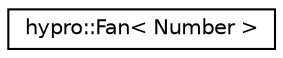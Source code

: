 digraph "Graphical Class Hierarchy"
{
  edge [fontname="Helvetica",fontsize="10",labelfontname="Helvetica",labelfontsize="10"];
  node [fontname="Helvetica",fontsize="10",shape=record];
  rankdir="LR";
  Node1 [label="hypro::Fan\< Number \>",height=0.2,width=0.4,color="black", fillcolor="white", style="filled",URL="$classhypro_1_1Fan.html",tooltip="Class for a polytopal fan. "];
}
